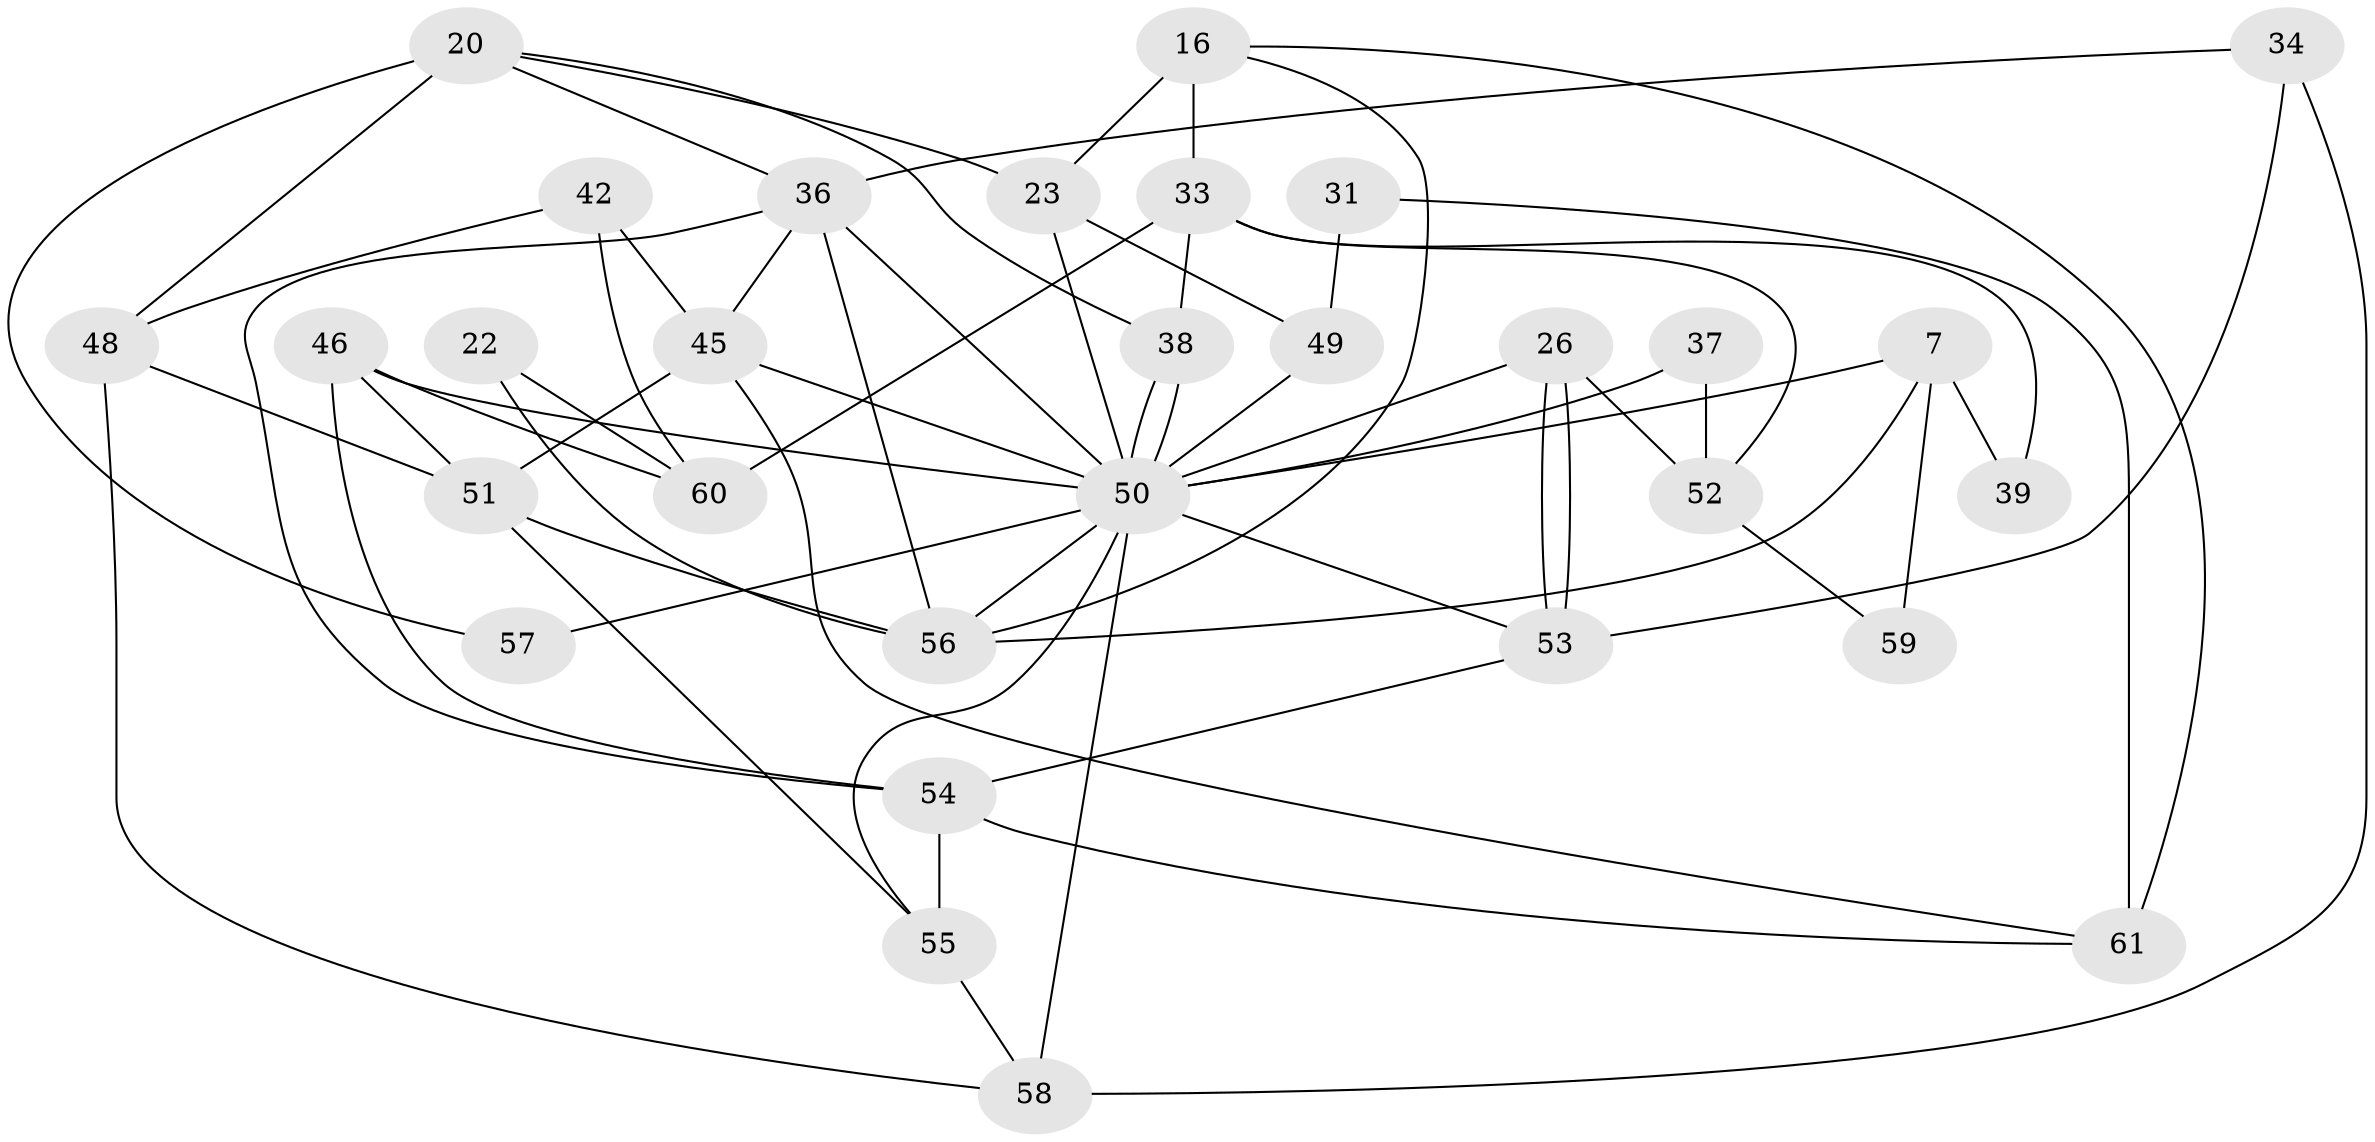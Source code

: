 // original degree distribution, {4: 0.32786885245901637, 5: 0.21311475409836064, 2: 0.13114754098360656, 3: 0.21311475409836064, 6: 0.08196721311475409, 7: 0.03278688524590164}
// Generated by graph-tools (version 1.1) at 2025/49/03/09/25 04:49:25]
// undirected, 30 vertices, 63 edges
graph export_dot {
graph [start="1"]
  node [color=gray90,style=filled];
  7 [super="+6"];
  16;
  20 [super="+3"];
  22;
  23 [super="+1"];
  26;
  31;
  33 [super="+8"];
  34;
  36 [super="+29+9"];
  37;
  38;
  39;
  42 [super="+17"];
  45 [super="+28"];
  46 [super="+2+41"];
  48;
  49 [super="+40"];
  50 [super="+35+32"];
  51 [super="+11+4+44"];
  52;
  53 [super="+25"];
  54 [super="+18+10"];
  55;
  56 [super="+15+12"];
  57;
  58 [super="+43"];
  59;
  60 [super="+21"];
  61 [super="+47"];
  7 -- 59 [weight=2];
  7 -- 39;
  7 -- 56 [weight=2];
  7 -- 50 [weight=3];
  16 -- 61;
  16 -- 33 [weight=2];
  16 -- 23;
  16 -- 56;
  20 -- 48 [weight=2];
  20 -- 23;
  20 -- 57;
  20 -- 38;
  20 -- 36;
  22 -- 56;
  22 -- 60;
  23 -- 49 [weight=2];
  23 -- 50;
  26 -- 53 [weight=2];
  26 -- 53;
  26 -- 52;
  26 -- 50;
  31 -- 61 [weight=2];
  31 -- 49 [weight=2];
  33 -- 38;
  33 -- 39 [weight=2];
  33 -- 52;
  33 -- 60 [weight=2];
  34 -- 53;
  34 -- 36;
  34 -- 58;
  36 -- 56 [weight=2];
  36 -- 45;
  36 -- 54;
  36 -- 50;
  37 -- 50;
  37 -- 52;
  38 -- 50;
  38 -- 50;
  42 -- 45;
  42 -- 48;
  42 -- 60;
  45 -- 51 [weight=2];
  45 -- 61;
  45 -- 50;
  46 -- 50 [weight=4];
  46 -- 51 [weight=2];
  46 -- 54 [weight=2];
  46 -- 60;
  48 -- 58;
  48 -- 51;
  49 -- 50 [weight=2];
  50 -- 57;
  50 -- 55;
  50 -- 58 [weight=2];
  50 -- 53;
  50 -- 56 [weight=2];
  51 -- 56;
  51 -- 55;
  52 -- 59;
  53 -- 54 [weight=2];
  54 -- 61;
  54 -- 55;
  55 -- 58 [weight=2];
}
